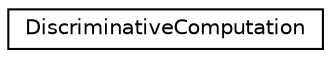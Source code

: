 digraph "Graphical Class Hierarchy"
{
  edge [fontname="Helvetica",fontsize="10",labelfontname="Helvetica",labelfontsize="10"];
  node [fontname="Helvetica",fontsize="10",shape=record];
  rankdir="LR";
  Node0 [label="DiscriminativeComputation",height=0.2,width=0.4,color="black", fillcolor="white", style="filled",URL="$classkaldi_1_1discriminative_1_1DiscriminativeComputation.html"];
}
